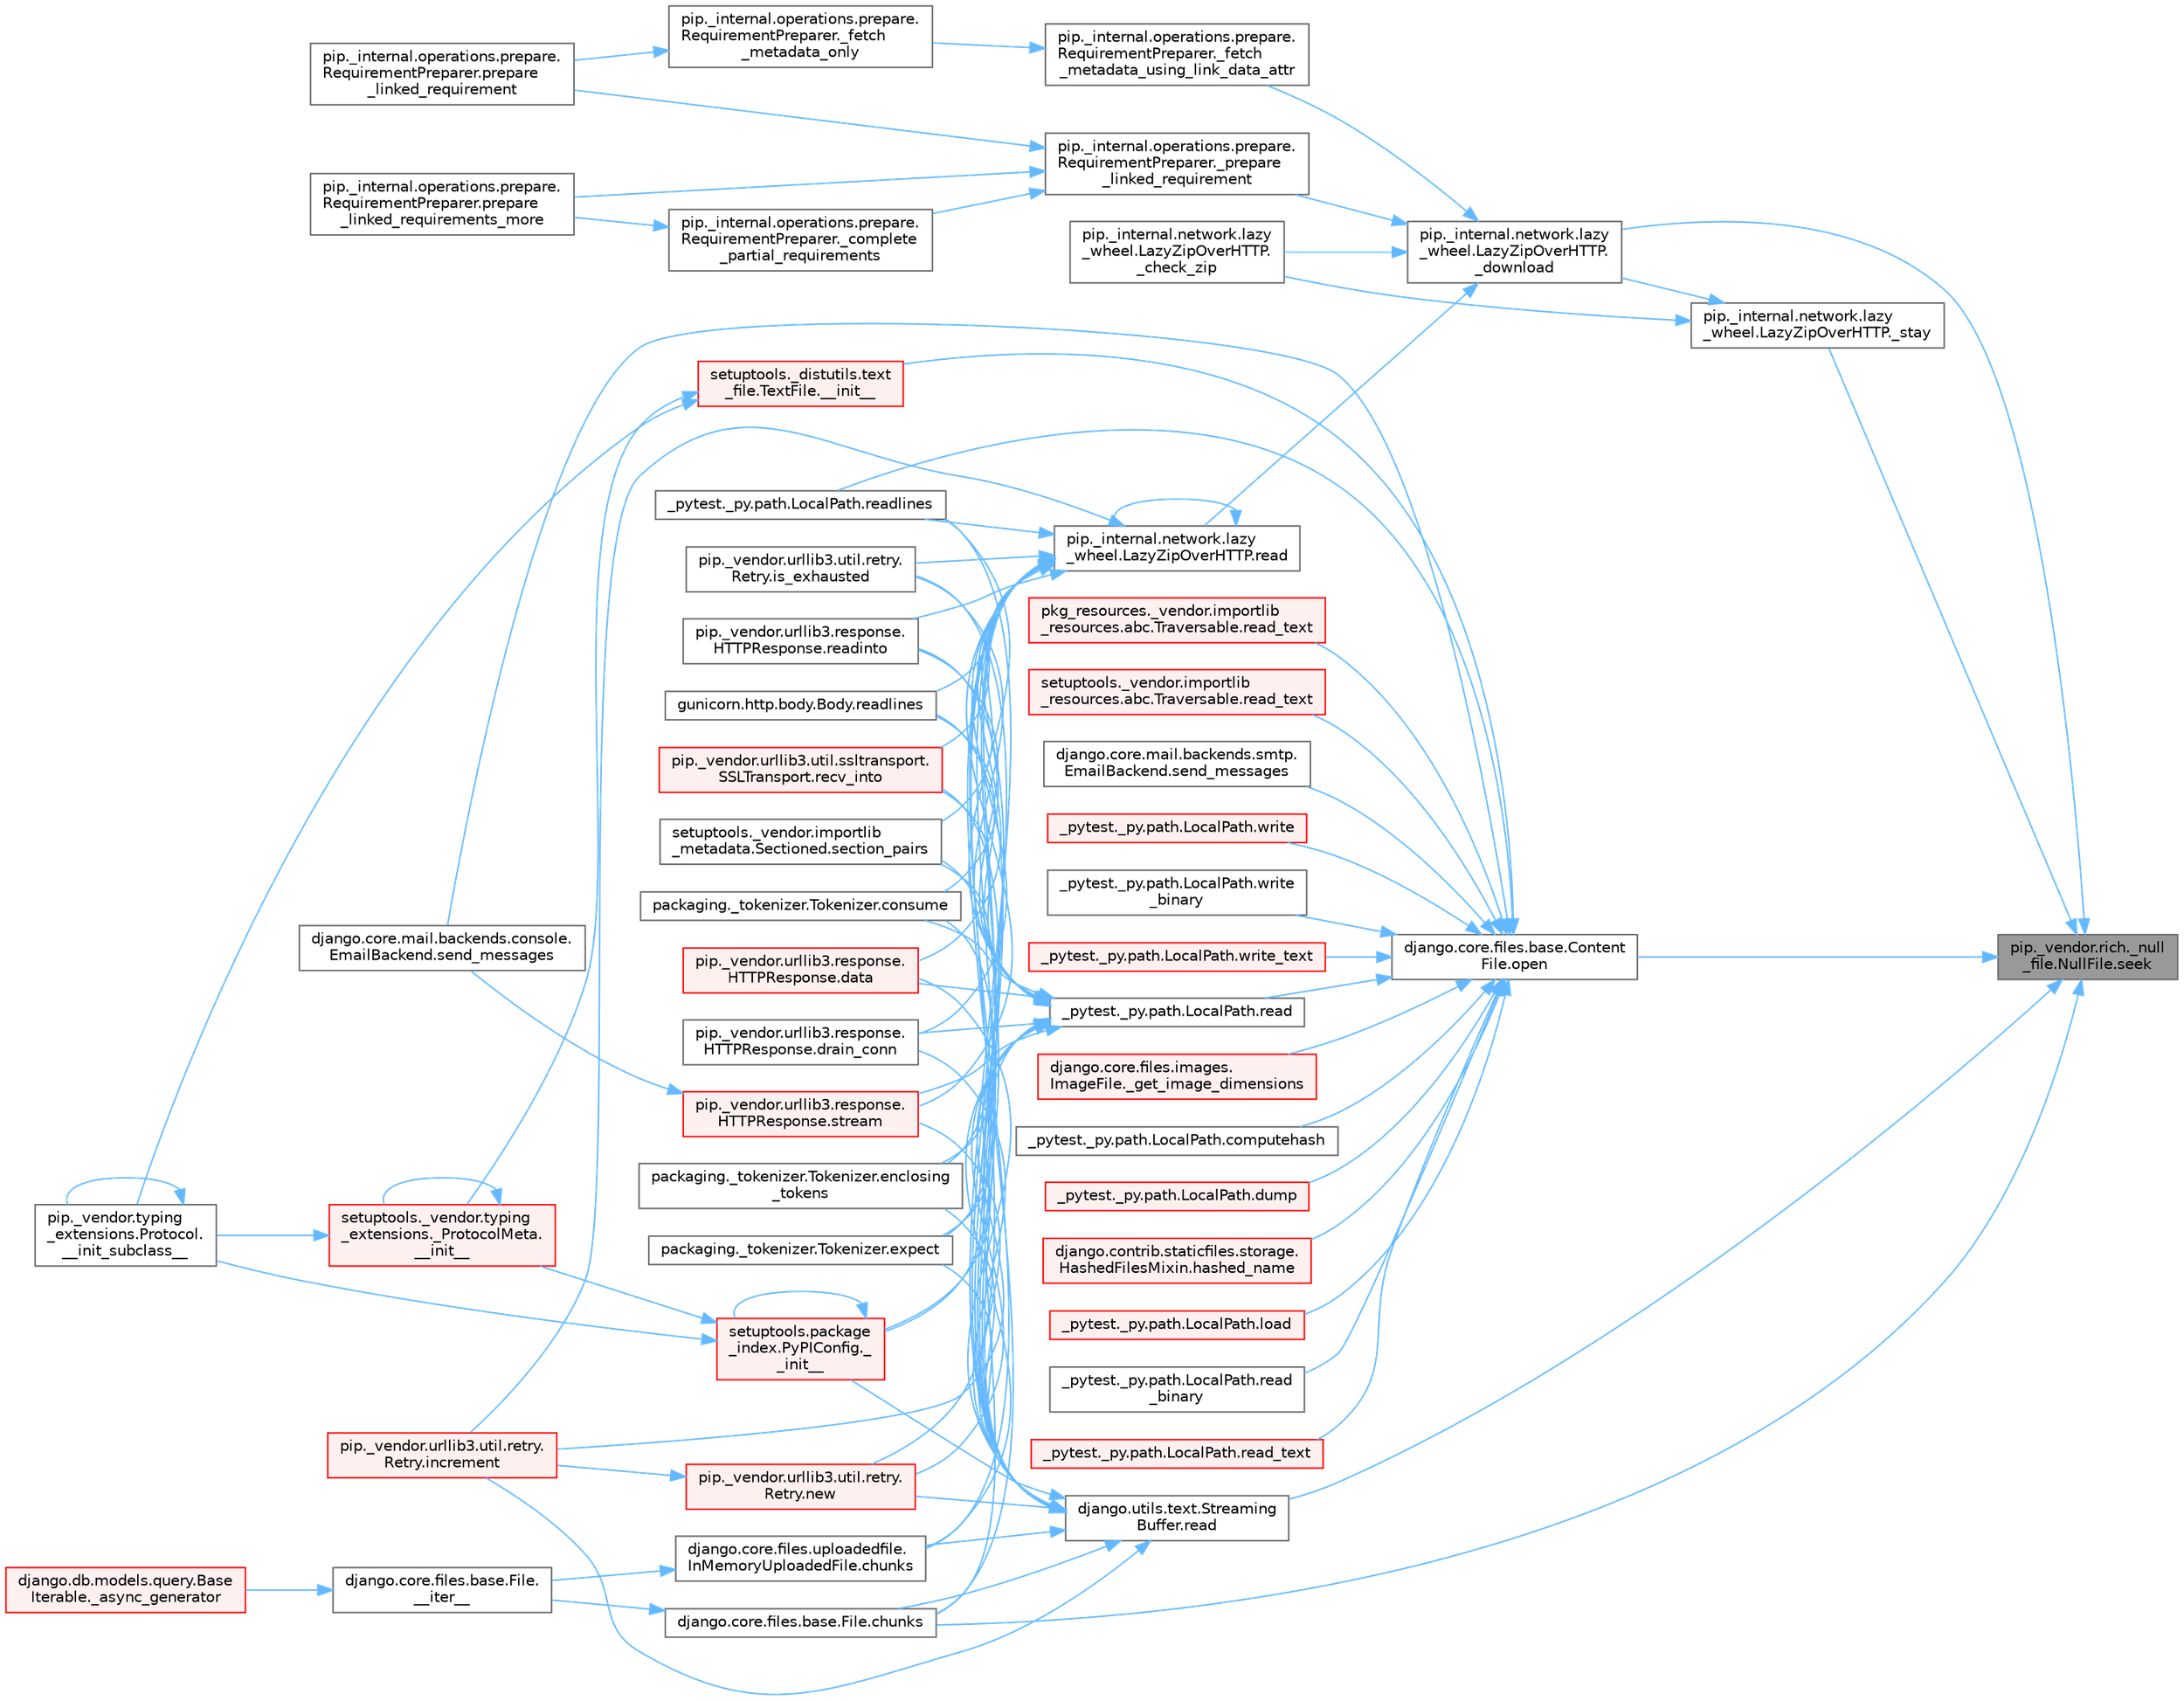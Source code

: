 digraph "pip._vendor.rich._null_file.NullFile.seek"
{
 // LATEX_PDF_SIZE
  bgcolor="transparent";
  edge [fontname=Helvetica,fontsize=10,labelfontname=Helvetica,labelfontsize=10];
  node [fontname=Helvetica,fontsize=10,shape=box,height=0.2,width=0.4];
  rankdir="RL";
  Node1 [id="Node000001",label="pip._vendor.rich._null\l_file.NullFile.seek",height=0.2,width=0.4,color="gray40", fillcolor="grey60", style="filled", fontcolor="black",tooltip=" "];
  Node1 -> Node2 [id="edge1_Node000001_Node000002",dir="back",color="steelblue1",style="solid",tooltip=" "];
  Node2 [id="Node000002",label="pip._internal.network.lazy\l_wheel.LazyZipOverHTTP.\l_download",height=0.2,width=0.4,color="grey40", fillcolor="white", style="filled",URL="$classpip_1_1__internal_1_1network_1_1lazy__wheel_1_1_lazy_zip_over_h_t_t_p.html#ad2434541dbceb1d56f3982d08a80a3ad",tooltip=" "];
  Node2 -> Node3 [id="edge2_Node000002_Node000003",dir="back",color="steelblue1",style="solid",tooltip=" "];
  Node3 [id="Node000003",label="pip._internal.network.lazy\l_wheel.LazyZipOverHTTP.\l_check_zip",height=0.2,width=0.4,color="grey40", fillcolor="white", style="filled",URL="$classpip_1_1__internal_1_1network_1_1lazy__wheel_1_1_lazy_zip_over_h_t_t_p.html#a488556c04cae72e3be28c1c04bf96667",tooltip=" "];
  Node2 -> Node4 [id="edge3_Node000002_Node000004",dir="back",color="steelblue1",style="solid",tooltip=" "];
  Node4 [id="Node000004",label="pip._internal.operations.prepare.\lRequirementPreparer._fetch\l_metadata_using_link_data_attr",height=0.2,width=0.4,color="grey40", fillcolor="white", style="filled",URL="$classpip_1_1__internal_1_1operations_1_1prepare_1_1_requirement_preparer.html#ae92578e6f2df74e25027d8f7ff89c0ce",tooltip=" "];
  Node4 -> Node5 [id="edge4_Node000004_Node000005",dir="back",color="steelblue1",style="solid",tooltip=" "];
  Node5 [id="Node000005",label="pip._internal.operations.prepare.\lRequirementPreparer._fetch\l_metadata_only",height=0.2,width=0.4,color="grey40", fillcolor="white", style="filled",URL="$classpip_1_1__internal_1_1operations_1_1prepare_1_1_requirement_preparer.html#aefe70fa4da92eccfe798e4a0585ed68c",tooltip=" "];
  Node5 -> Node6 [id="edge5_Node000005_Node000006",dir="back",color="steelblue1",style="solid",tooltip=" "];
  Node6 [id="Node000006",label="pip._internal.operations.prepare.\lRequirementPreparer.prepare\l_linked_requirement",height=0.2,width=0.4,color="grey40", fillcolor="white", style="filled",URL="$classpip_1_1__internal_1_1operations_1_1prepare_1_1_requirement_preparer.html#a8d120986c2bd2e9690aeb865f508be91",tooltip=" "];
  Node2 -> Node7 [id="edge6_Node000002_Node000007",dir="back",color="steelblue1",style="solid",tooltip=" "];
  Node7 [id="Node000007",label="pip._internal.operations.prepare.\lRequirementPreparer._prepare\l_linked_requirement",height=0.2,width=0.4,color="grey40", fillcolor="white", style="filled",URL="$classpip_1_1__internal_1_1operations_1_1prepare_1_1_requirement_preparer.html#a1dd825f0089e12140b034ff21ef38093",tooltip=" "];
  Node7 -> Node8 [id="edge7_Node000007_Node000008",dir="back",color="steelblue1",style="solid",tooltip=" "];
  Node8 [id="Node000008",label="pip._internal.operations.prepare.\lRequirementPreparer._complete\l_partial_requirements",height=0.2,width=0.4,color="grey40", fillcolor="white", style="filled",URL="$classpip_1_1__internal_1_1operations_1_1prepare_1_1_requirement_preparer.html#aab622d384cbec0045f3f25f5d9a38c47",tooltip=" "];
  Node8 -> Node9 [id="edge8_Node000008_Node000009",dir="back",color="steelblue1",style="solid",tooltip=" "];
  Node9 [id="Node000009",label="pip._internal.operations.prepare.\lRequirementPreparer.prepare\l_linked_requirements_more",height=0.2,width=0.4,color="grey40", fillcolor="white", style="filled",URL="$classpip_1_1__internal_1_1operations_1_1prepare_1_1_requirement_preparer.html#a396b18550205e1d5051fe34409545674",tooltip=" "];
  Node7 -> Node6 [id="edge9_Node000007_Node000006",dir="back",color="steelblue1",style="solid",tooltip=" "];
  Node7 -> Node9 [id="edge10_Node000007_Node000009",dir="back",color="steelblue1",style="solid",tooltip=" "];
  Node2 -> Node10 [id="edge11_Node000002_Node000010",dir="back",color="steelblue1",style="solid",tooltip=" "];
  Node10 [id="Node000010",label="pip._internal.network.lazy\l_wheel.LazyZipOverHTTP.read",height=0.2,width=0.4,color="grey40", fillcolor="white", style="filled",URL="$classpip_1_1__internal_1_1network_1_1lazy__wheel_1_1_lazy_zip_over_h_t_t_p.html#adb8837e292941df2568b4de4082ecf19",tooltip=" "];
  Node10 -> Node11 [id="edge12_Node000010_Node000011",dir="back",color="steelblue1",style="solid",tooltip=" "];
  Node11 [id="Node000011",label="setuptools.package\l_index.PyPIConfig._\l_init__",height=0.2,width=0.4,color="red", fillcolor="#FFF0F0", style="filled",URL="$classsetuptools_1_1package__index_1_1_py_p_i_config.html#aaaf43ad63ae6fe8ffed0e48774e437b6",tooltip=" "];
  Node11 -> Node12 [id="edge13_Node000011_Node000012",dir="back",color="steelblue1",style="solid",tooltip=" "];
  Node12 [id="Node000012",label="setuptools._vendor.typing\l_extensions._ProtocolMeta.\l__init__",height=0.2,width=0.4,color="red", fillcolor="#FFF0F0", style="filled",URL="$classsetuptools_1_1__vendor_1_1typing__extensions_1_1___protocol_meta.html#a7bbaff8ac6d19534b46bca363ee0b43a",tooltip=" "];
  Node12 -> Node12 [id="edge14_Node000012_Node000012",dir="back",color="steelblue1",style="solid",tooltip=" "];
  Node12 -> Node13 [id="edge15_Node000012_Node000013",dir="back",color="steelblue1",style="solid",tooltip=" "];
  Node13 [id="Node000013",label="pip._vendor.typing\l_extensions.Protocol.\l__init_subclass__",height=0.2,width=0.4,color="grey40", fillcolor="white", style="filled",URL="$classpip_1_1__vendor_1_1typing__extensions_1_1_protocol.html#a2916efc86cebb8aba6deb7fd30b33988",tooltip=" "];
  Node13 -> Node13 [id="edge16_Node000013_Node000013",dir="back",color="steelblue1",style="solid",tooltip=" "];
  Node11 -> Node11 [id="edge17_Node000011_Node000011",dir="back",color="steelblue1",style="solid",tooltip=" "];
  Node11 -> Node13 [id="edge18_Node000011_Node000013",dir="back",color="steelblue1",style="solid",tooltip=" "];
  Node10 -> Node43 [id="edge19_Node000010_Node000043",dir="back",color="steelblue1",style="solid",tooltip=" "];
  Node43 [id="Node000043",label="django.core.files.base.File.chunks",height=0.2,width=0.4,color="grey40", fillcolor="white", style="filled",URL="$classdjango_1_1core_1_1files_1_1base_1_1_file.html#ad17ccdad55ee2a18e7b9e3911ee8ebcb",tooltip=" "];
  Node43 -> Node44 [id="edge20_Node000043_Node000044",dir="back",color="steelblue1",style="solid",tooltip=" "];
  Node44 [id="Node000044",label="django.core.files.base.File.\l__iter__",height=0.2,width=0.4,color="grey40", fillcolor="white", style="filled",URL="$classdjango_1_1core_1_1files_1_1base_1_1_file.html#a94e9f6e2b4daf2db37d08c11ec8a4a7e",tooltip=" "];
  Node44 -> Node45 [id="edge21_Node000044_Node000045",dir="back",color="steelblue1",style="solid",tooltip=" "];
  Node45 [id="Node000045",label="django.db.models.query.Base\lIterable._async_generator",height=0.2,width=0.4,color="red", fillcolor="#FFF0F0", style="filled",URL="$classdjango_1_1db_1_1models_1_1query_1_1_base_iterable.html#a3ecc2267976bc6628d1fe84d78355144",tooltip=" "];
  Node10 -> Node47 [id="edge22_Node000010_Node000047",dir="back",color="steelblue1",style="solid",tooltip=" "];
  Node47 [id="Node000047",label="django.core.files.uploadedfile.\lInMemoryUploadedFile.chunks",height=0.2,width=0.4,color="grey40", fillcolor="white", style="filled",URL="$classdjango_1_1core_1_1files_1_1uploadedfile_1_1_in_memory_uploaded_file.html#adc0e015945bc5d33673ec1d0f2b73074",tooltip=" "];
  Node47 -> Node44 [id="edge23_Node000047_Node000044",dir="back",color="steelblue1",style="solid",tooltip=" "];
  Node10 -> Node48 [id="edge24_Node000010_Node000048",dir="back",color="steelblue1",style="solid",tooltip=" "];
  Node48 [id="Node000048",label="packaging._tokenizer.Tokenizer.consume",height=0.2,width=0.4,color="grey40", fillcolor="white", style="filled",URL="$classpackaging_1_1__tokenizer_1_1_tokenizer.html#aff74eaccaae690982aaaba5cb9a4d051",tooltip=" "];
  Node10 -> Node49 [id="edge25_Node000010_Node000049",dir="back",color="steelblue1",style="solid",tooltip=" "];
  Node49 [id="Node000049",label="pip._vendor.urllib3.response.\lHTTPResponse.data",height=0.2,width=0.4,color="red", fillcolor="#FFF0F0", style="filled",URL="$classpip_1_1__vendor_1_1urllib3_1_1response_1_1_h_t_t_p_response.html#abf3c538704803faf453331b0031f3bdd",tooltip=" "];
  Node10 -> Node751 [id="edge26_Node000010_Node000751",dir="back",color="steelblue1",style="solid",tooltip=" "];
  Node751 [id="Node000751",label="pip._vendor.urllib3.response.\lHTTPResponse.drain_conn",height=0.2,width=0.4,color="grey40", fillcolor="white", style="filled",URL="$classpip_1_1__vendor_1_1urllib3_1_1response_1_1_h_t_t_p_response.html#ad5ca98b71fbb5094f5db062b07b26eb1",tooltip=" "];
  Node10 -> Node752 [id="edge27_Node000010_Node000752",dir="back",color="steelblue1",style="solid",tooltip=" "];
  Node752 [id="Node000752",label="packaging._tokenizer.Tokenizer.enclosing\l_tokens",height=0.2,width=0.4,color="grey40", fillcolor="white", style="filled",URL="$classpackaging_1_1__tokenizer_1_1_tokenizer.html#a27f8cfa7a5ed91e0cba1923b9b18da3d",tooltip=" "];
  Node10 -> Node753 [id="edge28_Node000010_Node000753",dir="back",color="steelblue1",style="solid",tooltip=" "];
  Node753 [id="Node000753",label="packaging._tokenizer.Tokenizer.expect",height=0.2,width=0.4,color="grey40", fillcolor="white", style="filled",URL="$classpackaging_1_1__tokenizer_1_1_tokenizer.html#a151b21b99f387eddd422cd0dcf2064dd",tooltip=" "];
  Node10 -> Node473 [id="edge29_Node000010_Node000473",dir="back",color="steelblue1",style="solid",tooltip=" "];
  Node473 [id="Node000473",label="pip._vendor.urllib3.util.retry.\lRetry.increment",height=0.2,width=0.4,color="red", fillcolor="#FFF0F0", style="filled",URL="$classpip_1_1__vendor_1_1urllib3_1_1util_1_1retry_1_1_retry.html#a88dd993ccb2ef4b2bfa9ad0571374b12",tooltip=" "];
  Node10 -> Node754 [id="edge30_Node000010_Node000754",dir="back",color="steelblue1",style="solid",tooltip=" "];
  Node754 [id="Node000754",label="pip._vendor.urllib3.util.retry.\lRetry.is_exhausted",height=0.2,width=0.4,color="grey40", fillcolor="white", style="filled",URL="$classpip_1_1__vendor_1_1urllib3_1_1util_1_1retry_1_1_retry.html#ad8d42bd72e35f497daf9a0359560969d",tooltip=" "];
  Node10 -> Node755 [id="edge31_Node000010_Node000755",dir="back",color="steelblue1",style="solid",tooltip=" "];
  Node755 [id="Node000755",label="pip._vendor.urllib3.util.retry.\lRetry.new",height=0.2,width=0.4,color="red", fillcolor="#FFF0F0", style="filled",URL="$classpip_1_1__vendor_1_1urllib3_1_1util_1_1retry_1_1_retry.html#ab806585412b9d9b3c0d882fb4bd8d3c0",tooltip=" "];
  Node755 -> Node473 [id="edge32_Node000755_Node000473",dir="back",color="steelblue1",style="solid",tooltip=" "];
  Node10 -> Node10 [id="edge33_Node000010_Node000010",dir="back",color="steelblue1",style="solid",tooltip=" "];
  Node10 -> Node784 [id="edge34_Node000010_Node000784",dir="back",color="steelblue1",style="solid",tooltip=" "];
  Node784 [id="Node000784",label="pip._vendor.urllib3.response.\lHTTPResponse.readinto",height=0.2,width=0.4,color="grey40", fillcolor="white", style="filled",URL="$classpip_1_1__vendor_1_1urllib3_1_1response_1_1_h_t_t_p_response.html#a0988b6687696efed2e04f897eab47ac4",tooltip=" "];
  Node10 -> Node785 [id="edge35_Node000010_Node000785",dir="back",color="steelblue1",style="solid",tooltip=" "];
  Node785 [id="Node000785",label="_pytest._py.path.LocalPath.readlines",height=0.2,width=0.4,color="grey40", fillcolor="white", style="filled",URL="$class__pytest_1_1__py_1_1path_1_1_local_path.html#ab4ae86092b85919c6d43e793d049c3b3",tooltip=" "];
  Node10 -> Node786 [id="edge36_Node000010_Node000786",dir="back",color="steelblue1",style="solid",tooltip=" "];
  Node786 [id="Node000786",label="gunicorn.http.body.Body.readlines",height=0.2,width=0.4,color="grey40", fillcolor="white", style="filled",URL="$classgunicorn_1_1http_1_1body_1_1_body.html#adfec992d9fa8fbca15e35ea1ad4fae63",tooltip=" "];
  Node10 -> Node787 [id="edge37_Node000010_Node000787",dir="back",color="steelblue1",style="solid",tooltip=" "];
  Node787 [id="Node000787",label="pip._vendor.urllib3.util.ssltransport.\lSSLTransport.recv_into",height=0.2,width=0.4,color="red", fillcolor="#FFF0F0", style="filled",URL="$classpip_1_1__vendor_1_1urllib3_1_1util_1_1ssltransport_1_1_s_s_l_transport.html#a9d8da497d2fe869c1f3f9ad1de30fd0c",tooltip=" "];
  Node10 -> Node788 [id="edge38_Node000010_Node000788",dir="back",color="steelblue1",style="solid",tooltip=" "];
  Node788 [id="Node000788",label="setuptools._vendor.importlib\l_metadata.Sectioned.section_pairs",height=0.2,width=0.4,color="grey40", fillcolor="white", style="filled",URL="$classsetuptools_1_1__vendor_1_1importlib__metadata_1_1_sectioned.html#a1a649cd858c63bbcb2016883995ae6a7",tooltip=" "];
  Node10 -> Node193 [id="edge39_Node000010_Node000193",dir="back",color="steelblue1",style="solid",tooltip=" "];
  Node193 [id="Node000193",label="pip._vendor.urllib3.response.\lHTTPResponse.stream",height=0.2,width=0.4,color="red", fillcolor="#FFF0F0", style="filled",URL="$classpip_1_1__vendor_1_1urllib3_1_1response_1_1_h_t_t_p_response.html#a8d802b25f09dd341838a1d631ffc4f62",tooltip=" "];
  Node193 -> Node1302 [id="edge40_Node000193_Node001302",dir="back",color="steelblue1",style="solid",tooltip=" "];
  Node1302 [id="Node001302",label="django.core.mail.backends.console.\lEmailBackend.send_messages",height=0.2,width=0.4,color="grey40", fillcolor="white", style="filled",URL="$classdjango_1_1core_1_1mail_1_1backends_1_1console_1_1_email_backend.html#ae3c7f922df87a228638e98cbb97a3deb",tooltip=" "];
  Node1 -> Node1050 [id="edge41_Node000001_Node001050",dir="back",color="steelblue1",style="solid",tooltip=" "];
  Node1050 [id="Node001050",label="pip._internal.network.lazy\l_wheel.LazyZipOverHTTP._stay",height=0.2,width=0.4,color="grey40", fillcolor="white", style="filled",URL="$classpip_1_1__internal_1_1network_1_1lazy__wheel_1_1_lazy_zip_over_h_t_t_p.html#a757f463c119369d7ac94764fa5d8b053",tooltip=" "];
  Node1050 -> Node3 [id="edge42_Node001050_Node000003",dir="back",color="steelblue1",style="solid",tooltip=" "];
  Node1050 -> Node2 [id="edge43_Node001050_Node000002",dir="back",color="steelblue1",style="solid",tooltip=" "];
  Node1 -> Node43 [id="edge44_Node000001_Node000043",dir="back",color="steelblue1",style="solid",tooltip=" "];
  Node1 -> Node1051 [id="edge45_Node000001_Node001051",dir="back",color="steelblue1",style="solid",tooltip=" "];
  Node1051 [id="Node001051",label="django.core.files.base.Content\lFile.open",height=0.2,width=0.4,color="grey40", fillcolor="white", style="filled",URL="$classdjango_1_1core_1_1files_1_1base_1_1_content_file.html#a2d9c2fb349c078834c401c23b3b10250",tooltip=" "];
  Node1051 -> Node106 [id="edge46_Node001051_Node000106",dir="back",color="steelblue1",style="solid",tooltip=" "];
  Node106 [id="Node000106",label="setuptools._distutils.text\l_file.TextFile.__init__",height=0.2,width=0.4,color="red", fillcolor="#FFF0F0", style="filled",URL="$classsetuptools_1_1__distutils_1_1text__file_1_1_text_file.html#aeb26f34e394b4e658295391382cc8813",tooltip=" "];
  Node106 -> Node12 [id="edge47_Node000106_Node000012",dir="back",color="steelblue1",style="solid",tooltip=" "];
  Node106 -> Node13 [id="edge48_Node000106_Node000013",dir="back",color="steelblue1",style="solid",tooltip=" "];
  Node1051 -> Node107 [id="edge49_Node001051_Node000107",dir="back",color="steelblue1",style="solid",tooltip=" "];
  Node107 [id="Node000107",label="django.core.files.images.\lImageFile._get_image_dimensions",height=0.2,width=0.4,color="red", fillcolor="#FFF0F0", style="filled",URL="$classdjango_1_1core_1_1files_1_1images_1_1_image_file.html#a2832e2235f63c851f4652a4ea59ec924",tooltip=" "];
  Node1051 -> Node779 [id="edge50_Node001051_Node000779",dir="back",color="steelblue1",style="solid",tooltip=" "];
  Node779 [id="Node000779",label="_pytest._py.path.LocalPath.computehash",height=0.2,width=0.4,color="grey40", fillcolor="white", style="filled",URL="$class__pytest_1_1__py_1_1path_1_1_local_path.html#aa82d067bed26e6655d315d858254160b",tooltip=" "];
  Node1051 -> Node780 [id="edge51_Node001051_Node000780",dir="back",color="steelblue1",style="solid",tooltip=" "];
  Node780 [id="Node000780",label="_pytest._py.path.LocalPath.dump",height=0.2,width=0.4,color="red", fillcolor="#FFF0F0", style="filled",URL="$class__pytest_1_1__py_1_1path_1_1_local_path.html#a2f45e7b54f2823ed6746a19107ae68b4",tooltip=" "];
  Node1051 -> Node588 [id="edge52_Node001051_Node000588",dir="back",color="steelblue1",style="solid",tooltip=" "];
  Node588 [id="Node000588",label="django.contrib.staticfiles.storage.\lHashedFilesMixin.hashed_name",height=0.2,width=0.4,color="red", fillcolor="#FFF0F0", style="filled",URL="$classdjango_1_1contrib_1_1staticfiles_1_1storage_1_1_hashed_files_mixin.html#aa30283e5d1a2177cf975b44ae95e45e4",tooltip=" "];
  Node1051 -> Node782 [id="edge53_Node001051_Node000782",dir="back",color="steelblue1",style="solid",tooltip=" "];
  Node782 [id="Node000782",label="_pytest._py.path.LocalPath.load",height=0.2,width=0.4,color="red", fillcolor="#FFF0F0", style="filled",URL="$class__pytest_1_1__py_1_1path_1_1_local_path.html#a284b118886fe9a033c146647826faf72",tooltip=" "];
  Node1051 -> Node783 [id="edge54_Node001051_Node000783",dir="back",color="steelblue1",style="solid",tooltip=" "];
  Node783 [id="Node000783",label="_pytest._py.path.LocalPath.read",height=0.2,width=0.4,color="grey40", fillcolor="white", style="filled",URL="$class__pytest_1_1__py_1_1path_1_1_local_path.html#a8640b65f715ce8a258379deb78a68fd8",tooltip=" "];
  Node783 -> Node11 [id="edge55_Node000783_Node000011",dir="back",color="steelblue1",style="solid",tooltip=" "];
  Node783 -> Node43 [id="edge56_Node000783_Node000043",dir="back",color="steelblue1",style="solid",tooltip=" "];
  Node783 -> Node47 [id="edge57_Node000783_Node000047",dir="back",color="steelblue1",style="solid",tooltip=" "];
  Node783 -> Node48 [id="edge58_Node000783_Node000048",dir="back",color="steelblue1",style="solid",tooltip=" "];
  Node783 -> Node49 [id="edge59_Node000783_Node000049",dir="back",color="steelblue1",style="solid",tooltip=" "];
  Node783 -> Node751 [id="edge60_Node000783_Node000751",dir="back",color="steelblue1",style="solid",tooltip=" "];
  Node783 -> Node752 [id="edge61_Node000783_Node000752",dir="back",color="steelblue1",style="solid",tooltip=" "];
  Node783 -> Node753 [id="edge62_Node000783_Node000753",dir="back",color="steelblue1",style="solid",tooltip=" "];
  Node783 -> Node473 [id="edge63_Node000783_Node000473",dir="back",color="steelblue1",style="solid",tooltip=" "];
  Node783 -> Node754 [id="edge64_Node000783_Node000754",dir="back",color="steelblue1",style="solid",tooltip=" "];
  Node783 -> Node755 [id="edge65_Node000783_Node000755",dir="back",color="steelblue1",style="solid",tooltip=" "];
  Node783 -> Node784 [id="edge66_Node000783_Node000784",dir="back",color="steelblue1",style="solid",tooltip=" "];
  Node783 -> Node785 [id="edge67_Node000783_Node000785",dir="back",color="steelblue1",style="solid",tooltip=" "];
  Node783 -> Node786 [id="edge68_Node000783_Node000786",dir="back",color="steelblue1",style="solid",tooltip=" "];
  Node783 -> Node787 [id="edge69_Node000783_Node000787",dir="back",color="steelblue1",style="solid",tooltip=" "];
  Node783 -> Node788 [id="edge70_Node000783_Node000788",dir="back",color="steelblue1",style="solid",tooltip=" "];
  Node783 -> Node193 [id="edge71_Node000783_Node000193",dir="back",color="steelblue1",style="solid",tooltip=" "];
  Node1051 -> Node789 [id="edge72_Node001051_Node000789",dir="back",color="steelblue1",style="solid",tooltip=" "];
  Node789 [id="Node000789",label="_pytest._py.path.LocalPath.read\l_binary",height=0.2,width=0.4,color="grey40", fillcolor="white", style="filled",URL="$class__pytest_1_1__py_1_1path_1_1_local_path.html#adc47986c47c70f2b5889b85af157cd59",tooltip=" "];
  Node1051 -> Node790 [id="edge73_Node001051_Node000790",dir="back",color="steelblue1",style="solid",tooltip=" "];
  Node790 [id="Node000790",label="_pytest._py.path.LocalPath.read_text",height=0.2,width=0.4,color="red", fillcolor="#FFF0F0", style="filled",URL="$class__pytest_1_1__py_1_1path_1_1_local_path.html#aea3efa14b998c32e27f6604263858398",tooltip=" "];
  Node1051 -> Node1052 [id="edge74_Node001051_Node001052",dir="back",color="steelblue1",style="solid",tooltip=" "];
  Node1052 [id="Node001052",label="pkg_resources._vendor.importlib\l_resources.abc.Traversable.read_text",height=0.2,width=0.4,color="red", fillcolor="#FFF0F0", style="filled",URL="$classpkg__resources_1_1__vendor_1_1importlib__resources_1_1abc_1_1_traversable.html#a2fa0982edeea4b5f1a38953c1d81f10b",tooltip=" "];
  Node1051 -> Node1301 [id="edge75_Node001051_Node001301",dir="back",color="steelblue1",style="solid",tooltip=" "];
  Node1301 [id="Node001301",label="setuptools._vendor.importlib\l_resources.abc.Traversable.read_text",height=0.2,width=0.4,color="red", fillcolor="#FFF0F0", style="filled",URL="$classsetuptools_1_1__vendor_1_1importlib__resources_1_1abc_1_1_traversable.html#aee408e70fdcc58915b97b67f3dd981a3",tooltip=" "];
  Node1051 -> Node785 [id="edge76_Node001051_Node000785",dir="back",color="steelblue1",style="solid",tooltip=" "];
  Node1051 -> Node1302 [id="edge77_Node001051_Node001302",dir="back",color="steelblue1",style="solid",tooltip=" "];
  Node1051 -> Node1303 [id="edge78_Node001051_Node001303",dir="back",color="steelblue1",style="solid",tooltip=" "];
  Node1303 [id="Node001303",label="django.core.mail.backends.smtp.\lEmailBackend.send_messages",height=0.2,width=0.4,color="grey40", fillcolor="white", style="filled",URL="$classdjango_1_1core_1_1mail_1_1backends_1_1smtp_1_1_email_backend.html#a0d829964e867581b24047266e5c3dca6",tooltip=" "];
  Node1051 -> Node1304 [id="edge79_Node001051_Node001304",dir="back",color="steelblue1",style="solid",tooltip=" "];
  Node1304 [id="Node001304",label="_pytest._py.path.LocalPath.write",height=0.2,width=0.4,color="red", fillcolor="#FFF0F0", style="filled",URL="$class__pytest_1_1__py_1_1path_1_1_local_path.html#a8f782fcf3e7b991a42259724f3d25de2",tooltip=" "];
  Node1051 -> Node1305 [id="edge80_Node001051_Node001305",dir="back",color="steelblue1",style="solid",tooltip=" "];
  Node1305 [id="Node001305",label="_pytest._py.path.LocalPath.write\l_binary",height=0.2,width=0.4,color="grey40", fillcolor="white", style="filled",URL="$class__pytest_1_1__py_1_1path_1_1_local_path.html#a7534a4f27649c991dcbf86175776d5d9",tooltip=" "];
  Node1051 -> Node1306 [id="edge81_Node001051_Node001306",dir="back",color="steelblue1",style="solid",tooltip=" "];
  Node1306 [id="Node001306",label="_pytest._py.path.LocalPath.write_text",height=0.2,width=0.4,color="red", fillcolor="#FFF0F0", style="filled",URL="$class__pytest_1_1__py_1_1path_1_1_local_path.html#aa5dd623ba884ffb1a61b8a65bfb38d1f",tooltip=" "];
  Node1 -> Node2853 [id="edge82_Node000001_Node002853",dir="back",color="steelblue1",style="solid",tooltip=" "];
  Node2853 [id="Node002853",label="django.utils.text.Streaming\lBuffer.read",height=0.2,width=0.4,color="grey40", fillcolor="white", style="filled",URL="$classdjango_1_1utils_1_1text_1_1_streaming_buffer.html#a0d8c76cbb45b290915e65a79dabe0d7b",tooltip=" "];
  Node2853 -> Node11 [id="edge83_Node002853_Node000011",dir="back",color="steelblue1",style="solid",tooltip=" "];
  Node2853 -> Node43 [id="edge84_Node002853_Node000043",dir="back",color="steelblue1",style="solid",tooltip=" "];
  Node2853 -> Node47 [id="edge85_Node002853_Node000047",dir="back",color="steelblue1",style="solid",tooltip=" "];
  Node2853 -> Node48 [id="edge86_Node002853_Node000048",dir="back",color="steelblue1",style="solid",tooltip=" "];
  Node2853 -> Node49 [id="edge87_Node002853_Node000049",dir="back",color="steelblue1",style="solid",tooltip=" "];
  Node2853 -> Node751 [id="edge88_Node002853_Node000751",dir="back",color="steelblue1",style="solid",tooltip=" "];
  Node2853 -> Node752 [id="edge89_Node002853_Node000752",dir="back",color="steelblue1",style="solid",tooltip=" "];
  Node2853 -> Node753 [id="edge90_Node002853_Node000753",dir="back",color="steelblue1",style="solid",tooltip=" "];
  Node2853 -> Node473 [id="edge91_Node002853_Node000473",dir="back",color="steelblue1",style="solid",tooltip=" "];
  Node2853 -> Node754 [id="edge92_Node002853_Node000754",dir="back",color="steelblue1",style="solid",tooltip=" "];
  Node2853 -> Node755 [id="edge93_Node002853_Node000755",dir="back",color="steelblue1",style="solid",tooltip=" "];
  Node2853 -> Node784 [id="edge94_Node002853_Node000784",dir="back",color="steelblue1",style="solid",tooltip=" "];
  Node2853 -> Node785 [id="edge95_Node002853_Node000785",dir="back",color="steelblue1",style="solid",tooltip=" "];
  Node2853 -> Node786 [id="edge96_Node002853_Node000786",dir="back",color="steelblue1",style="solid",tooltip=" "];
  Node2853 -> Node787 [id="edge97_Node002853_Node000787",dir="back",color="steelblue1",style="solid",tooltip=" "];
  Node2853 -> Node788 [id="edge98_Node002853_Node000788",dir="back",color="steelblue1",style="solid",tooltip=" "];
  Node2853 -> Node193 [id="edge99_Node002853_Node000193",dir="back",color="steelblue1",style="solid",tooltip=" "];
}
